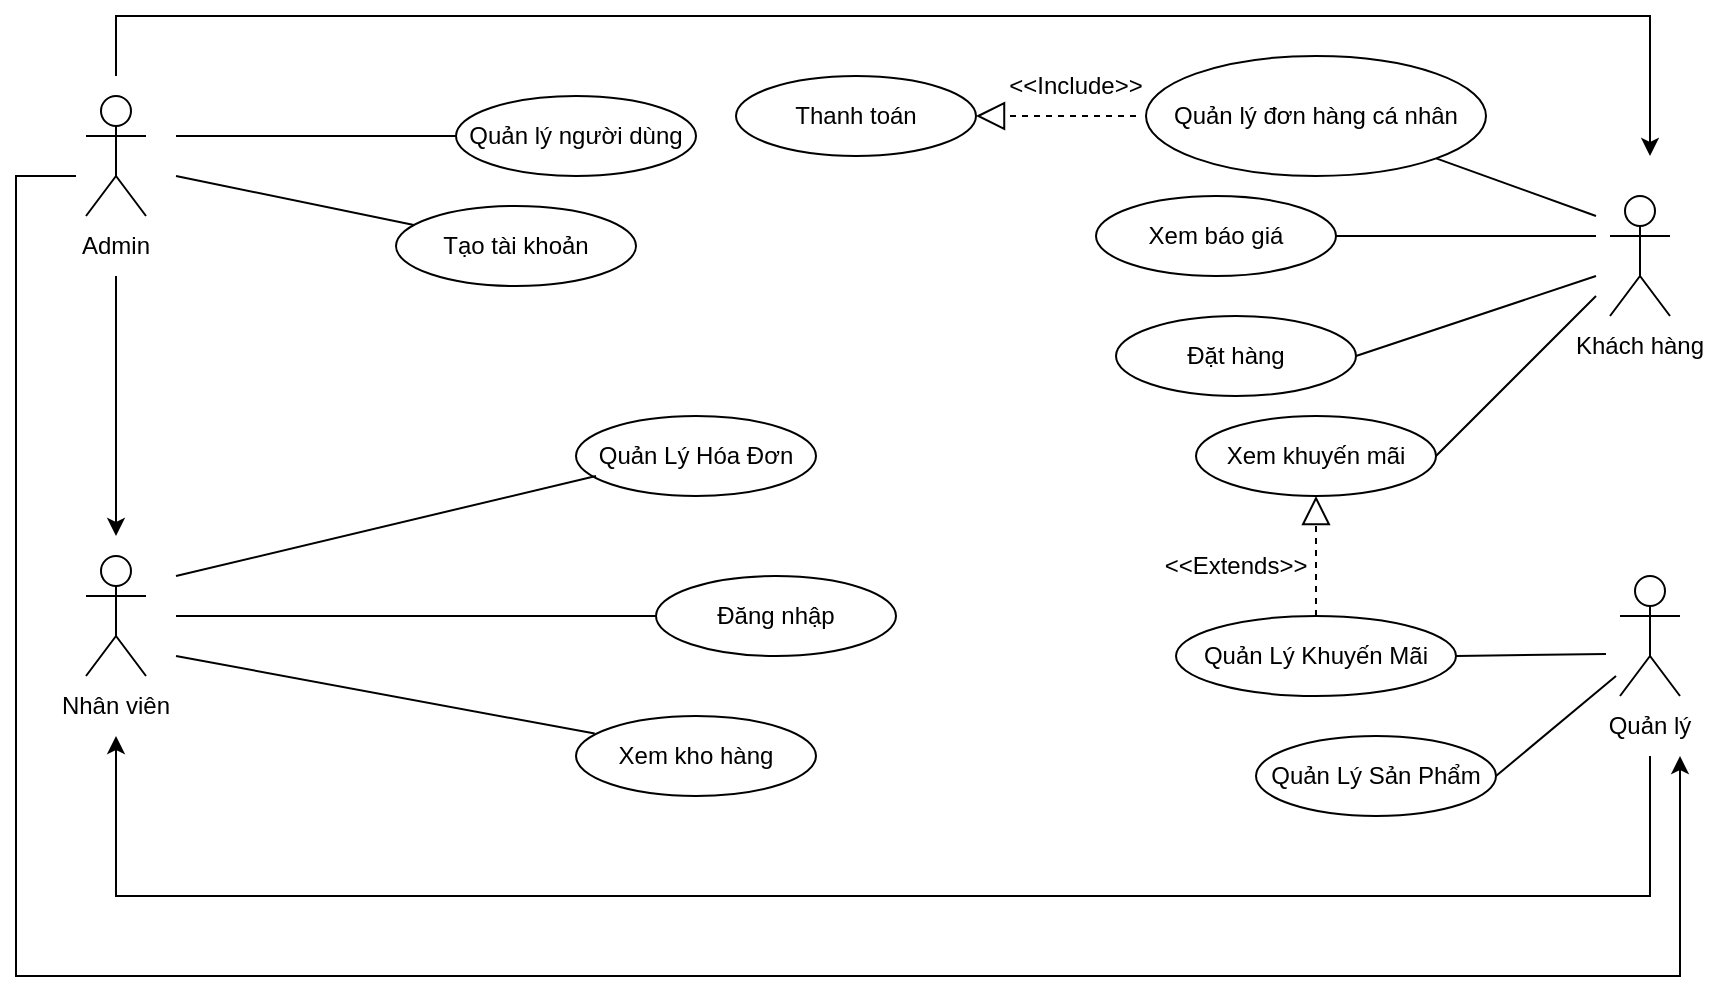 <mxfile version="20.2.7" type="github">
  <diagram id="Z0K4d841dN_GdC7LYWth" name="Trang-1">
    <mxGraphModel dx="1692" dy="483" grid="1" gridSize="10" guides="1" tooltips="1" connect="1" arrows="1" fold="1" page="1" pageScale="1" pageWidth="827" pageHeight="1169" math="0" shadow="0">
      <root>
        <mxCell id="0" />
        <mxCell id="1" parent="0" />
        <mxCell id="aPQ3o3ZtKDtd-mwTrnXC-591" value="Actor" style="shape=umlActor;verticalLabelPosition=bottom;verticalAlign=top;html=1;outlineConnect=0;labelPadding=0;noLabel=1;" vertex="1" parent="1">
          <mxGeometry x="-785" y="60" width="30" height="60" as="geometry" />
        </mxCell>
        <mxCell id="aPQ3o3ZtKDtd-mwTrnXC-592" value="Admin" style="text;html=1;strokeColor=none;fillColor=none;align=center;verticalAlign=middle;whiteSpace=wrap;rounded=0;" vertex="1" parent="1">
          <mxGeometry x="-800" y="120" width="60" height="30" as="geometry" />
        </mxCell>
        <mxCell id="aPQ3o3ZtKDtd-mwTrnXC-593" value="Actor" style="shape=umlActor;verticalLabelPosition=bottom;verticalAlign=top;html=1;outlineConnect=0;labelPadding=0;noLabel=1;" vertex="1" parent="1">
          <mxGeometry x="-785" y="290" width="30" height="60" as="geometry" />
        </mxCell>
        <mxCell id="aPQ3o3ZtKDtd-mwTrnXC-594" value="Nhân viên" style="text;html=1;strokeColor=none;fillColor=none;align=center;verticalAlign=middle;whiteSpace=wrap;rounded=0;" vertex="1" parent="1">
          <mxGeometry x="-800" y="350" width="60" height="30" as="geometry" />
        </mxCell>
        <mxCell id="aPQ3o3ZtKDtd-mwTrnXC-595" value="Actor" style="shape=umlActor;verticalLabelPosition=bottom;verticalAlign=top;html=1;outlineConnect=0;labelPadding=0;noLabel=1;" vertex="1" parent="1">
          <mxGeometry x="-18" y="300" width="30" height="60" as="geometry" />
        </mxCell>
        <mxCell id="aPQ3o3ZtKDtd-mwTrnXC-596" value="Quản lý" style="text;html=1;strokeColor=none;fillColor=none;align=center;verticalAlign=middle;whiteSpace=wrap;rounded=0;" vertex="1" parent="1">
          <mxGeometry x="-33" y="360" width="60" height="30" as="geometry" />
        </mxCell>
        <mxCell id="aPQ3o3ZtKDtd-mwTrnXC-597" value="Actor" style="shape=umlActor;verticalLabelPosition=bottom;verticalAlign=top;html=1;outlineConnect=0;labelPadding=0;noLabel=1;" vertex="1" parent="1">
          <mxGeometry x="-23" y="110" width="30" height="60" as="geometry" />
        </mxCell>
        <mxCell id="aPQ3o3ZtKDtd-mwTrnXC-598" value="Khách hàng" style="text;html=1;strokeColor=none;fillColor=none;align=center;verticalAlign=middle;whiteSpace=wrap;rounded=0;" vertex="1" parent="1">
          <mxGeometry x="-43" y="170" width="70" height="30" as="geometry" />
        </mxCell>
        <mxCell id="aPQ3o3ZtKDtd-mwTrnXC-599" value="Đăng nhập" style="ellipse;whiteSpace=wrap;html=1;" vertex="1" parent="1">
          <mxGeometry x="-500" y="300" width="120" height="40" as="geometry" />
        </mxCell>
        <mxCell id="aPQ3o3ZtKDtd-mwTrnXC-600" value="" style="endArrow=none;html=1;rounded=0;entryX=0;entryY=0.5;entryDx=0;entryDy=0;" edge="1" parent="1" target="aPQ3o3ZtKDtd-mwTrnXC-599">
          <mxGeometry width="50" height="50" relative="1" as="geometry">
            <mxPoint x="-740" y="320" as="sourcePoint" />
            <mxPoint x="-410" y="250" as="targetPoint" />
          </mxGeometry>
        </mxCell>
        <mxCell id="aPQ3o3ZtKDtd-mwTrnXC-601" value="" style="endArrow=classic;html=1;rounded=0;exitX=0.5;exitY=1;exitDx=0;exitDy=0;" edge="1" parent="1" source="aPQ3o3ZtKDtd-mwTrnXC-592">
          <mxGeometry width="50" height="50" relative="1" as="geometry">
            <mxPoint x="-460" y="300" as="sourcePoint" />
            <mxPoint x="-770" y="280" as="targetPoint" />
          </mxGeometry>
        </mxCell>
        <mxCell id="aPQ3o3ZtKDtd-mwTrnXC-602" value="Tạo tài khoản" style="ellipse;whiteSpace=wrap;html=1;" vertex="1" parent="1">
          <mxGeometry x="-630" y="115" width="120" height="40" as="geometry" />
        </mxCell>
        <mxCell id="aPQ3o3ZtKDtd-mwTrnXC-603" value="Quản Lý Sản Phẩm" style="ellipse;whiteSpace=wrap;html=1;" vertex="1" parent="1">
          <mxGeometry x="-200" y="380" width="120" height="40" as="geometry" />
        </mxCell>
        <mxCell id="aPQ3o3ZtKDtd-mwTrnXC-604" value="Quản Lý Hóa Đơn" style="ellipse;whiteSpace=wrap;html=1;" vertex="1" parent="1">
          <mxGeometry x="-540" y="220" width="120" height="40" as="geometry" />
        </mxCell>
        <mxCell id="aPQ3o3ZtKDtd-mwTrnXC-605" value="Quản Lý Khuyến Mãi" style="ellipse;whiteSpace=wrap;html=1;" vertex="1" parent="1">
          <mxGeometry x="-240" y="320" width="140" height="40" as="geometry" />
        </mxCell>
        <mxCell id="aPQ3o3ZtKDtd-mwTrnXC-606" value="Quản lý đơn hàng cá nhân" style="ellipse;whiteSpace=wrap;html=1;" vertex="1" parent="1">
          <mxGeometry x="-255" y="40" width="170" height="60" as="geometry" />
        </mxCell>
        <mxCell id="aPQ3o3ZtKDtd-mwTrnXC-607" value="Xem khuyến mãi" style="ellipse;whiteSpace=wrap;html=1;" vertex="1" parent="1">
          <mxGeometry x="-230" y="220" width="120" height="40" as="geometry" />
        </mxCell>
        <mxCell id="aPQ3o3ZtKDtd-mwTrnXC-608" style="edgeStyle=orthogonalEdgeStyle;rounded=0;orthogonalLoop=1;jettySize=auto;html=1;exitX=1;exitY=0.5;exitDx=0;exitDy=0;" edge="1" parent="1" source="aPQ3o3ZtKDtd-mwTrnXC-609">
          <mxGeometry relative="1" as="geometry">
            <mxPoint x="-150" y="190" as="targetPoint" />
          </mxGeometry>
        </mxCell>
        <mxCell id="aPQ3o3ZtKDtd-mwTrnXC-609" value="Đặt hàng" style="ellipse;whiteSpace=wrap;html=1;" vertex="1" parent="1">
          <mxGeometry x="-270" y="170" width="120" height="40" as="geometry" />
        </mxCell>
        <mxCell id="aPQ3o3ZtKDtd-mwTrnXC-610" value="Xem báo giá" style="ellipse;whiteSpace=wrap;html=1;" vertex="1" parent="1">
          <mxGeometry x="-280" y="110" width="120" height="40" as="geometry" />
        </mxCell>
        <mxCell id="aPQ3o3ZtKDtd-mwTrnXC-611" value="Quản lý người dùng" style="ellipse;whiteSpace=wrap;html=1;" vertex="1" parent="1">
          <mxGeometry x="-600" y="60" width="120" height="40" as="geometry" />
        </mxCell>
        <mxCell id="aPQ3o3ZtKDtd-mwTrnXC-612" value="" style="endArrow=none;html=1;rounded=0;exitX=1;exitY=0.5;exitDx=0;exitDy=0;" edge="1" parent="1" source="aPQ3o3ZtKDtd-mwTrnXC-605">
          <mxGeometry width="50" height="50" relative="1" as="geometry">
            <mxPoint x="-185" y="339" as="sourcePoint" />
            <mxPoint x="-25" y="339" as="targetPoint" />
            <Array as="points" />
          </mxGeometry>
        </mxCell>
        <mxCell id="aPQ3o3ZtKDtd-mwTrnXC-613" value="" style="endArrow=none;html=1;rounded=0;" edge="1" parent="1" target="aPQ3o3ZtKDtd-mwTrnXC-611">
          <mxGeometry width="50" height="50" relative="1" as="geometry">
            <mxPoint x="-740" y="80" as="sourcePoint" />
            <mxPoint x="-410" y="250" as="targetPoint" />
          </mxGeometry>
        </mxCell>
        <mxCell id="aPQ3o3ZtKDtd-mwTrnXC-614" value="" style="endArrow=none;html=1;rounded=0;" edge="1" parent="1" target="aPQ3o3ZtKDtd-mwTrnXC-602">
          <mxGeometry width="50" height="50" relative="1" as="geometry">
            <mxPoint x="-740" y="100" as="sourcePoint" />
            <mxPoint x="-410" y="250" as="targetPoint" />
          </mxGeometry>
        </mxCell>
        <mxCell id="aPQ3o3ZtKDtd-mwTrnXC-615" value="" style="endArrow=none;html=1;rounded=0;exitX=1;exitY=0.5;exitDx=0;exitDy=0;" edge="1" parent="1" source="aPQ3o3ZtKDtd-mwTrnXC-607">
          <mxGeometry width="50" height="50" relative="1" as="geometry">
            <mxPoint x="-510" y="120" as="sourcePoint" />
            <mxPoint x="-30" y="160" as="targetPoint" />
          </mxGeometry>
        </mxCell>
        <mxCell id="aPQ3o3ZtKDtd-mwTrnXC-616" value="" style="endArrow=none;html=1;rounded=0;exitX=1;exitY=0.5;exitDx=0;exitDy=0;" edge="1" parent="1" source="aPQ3o3ZtKDtd-mwTrnXC-610">
          <mxGeometry width="50" height="50" relative="1" as="geometry">
            <mxPoint x="-510" y="120" as="sourcePoint" />
            <mxPoint x="-30" y="130" as="targetPoint" />
          </mxGeometry>
        </mxCell>
        <mxCell id="aPQ3o3ZtKDtd-mwTrnXC-617" value="" style="endArrow=none;html=1;rounded=0;exitX=1;exitY=0.5;exitDx=0;exitDy=0;" edge="1" parent="1" source="aPQ3o3ZtKDtd-mwTrnXC-609">
          <mxGeometry width="50" height="50" relative="1" as="geometry">
            <mxPoint x="-510" y="120" as="sourcePoint" />
            <mxPoint x="-30" y="150" as="targetPoint" />
          </mxGeometry>
        </mxCell>
        <mxCell id="aPQ3o3ZtKDtd-mwTrnXC-618" value="" style="endArrow=none;html=1;rounded=0;exitX=1;exitY=1;exitDx=0;exitDy=0;" edge="1" parent="1" source="aPQ3o3ZtKDtd-mwTrnXC-606">
          <mxGeometry width="50" height="50" relative="1" as="geometry">
            <mxPoint x="-510" y="120" as="sourcePoint" />
            <mxPoint x="-30" y="120" as="targetPoint" />
          </mxGeometry>
        </mxCell>
        <mxCell id="aPQ3o3ZtKDtd-mwTrnXC-619" value="" style="endArrow=classic;html=1;rounded=0;exitX=0.5;exitY=1;exitDx=0;exitDy=0;entryX=0.5;entryY=1;entryDx=0;entryDy=0;" edge="1" parent="1" source="aPQ3o3ZtKDtd-mwTrnXC-596" target="aPQ3o3ZtKDtd-mwTrnXC-594">
          <mxGeometry width="50" height="50" relative="1" as="geometry">
            <mxPoint x="-390" y="260" as="sourcePoint" />
            <mxPoint x="-340" y="210" as="targetPoint" />
            <Array as="points">
              <mxPoint x="-3" y="460" />
              <mxPoint x="-770" y="460" />
            </Array>
          </mxGeometry>
        </mxCell>
        <mxCell id="aPQ3o3ZtKDtd-mwTrnXC-620" value="" style="endArrow=none;html=1;rounded=0;" edge="1" parent="1">
          <mxGeometry width="50" height="50" relative="1" as="geometry">
            <mxPoint x="-530" y="250" as="sourcePoint" />
            <mxPoint x="-740" y="300" as="targetPoint" />
          </mxGeometry>
        </mxCell>
        <mxCell id="aPQ3o3ZtKDtd-mwTrnXC-621" value="" style="endArrow=none;html=1;rounded=0;exitX=1;exitY=0.5;exitDx=0;exitDy=0;" edge="1" parent="1" source="aPQ3o3ZtKDtd-mwTrnXC-603">
          <mxGeometry width="50" height="50" relative="1" as="geometry">
            <mxPoint x="-410" y="280" as="sourcePoint" />
            <mxPoint x="-20" y="350" as="targetPoint" />
          </mxGeometry>
        </mxCell>
        <mxCell id="aPQ3o3ZtKDtd-mwTrnXC-622" value="Xem kho hàng" style="ellipse;whiteSpace=wrap;html=1;" vertex="1" parent="1">
          <mxGeometry x="-540" y="370" width="120" height="40" as="geometry" />
        </mxCell>
        <mxCell id="aPQ3o3ZtKDtd-mwTrnXC-623" value="" style="endArrow=none;html=1;rounded=0;exitX=0.078;exitY=0.22;exitDx=0;exitDy=0;exitPerimeter=0;" edge="1" parent="1" source="aPQ3o3ZtKDtd-mwTrnXC-622">
          <mxGeometry width="50" height="50" relative="1" as="geometry">
            <mxPoint x="-450" y="360" as="sourcePoint" />
            <mxPoint x="-740" y="340" as="targetPoint" />
          </mxGeometry>
        </mxCell>
        <mxCell id="aPQ3o3ZtKDtd-mwTrnXC-624" value="" style="endArrow=classic;html=1;rounded=0;entryX=0.75;entryY=1;entryDx=0;entryDy=0;" edge="1" parent="1" target="aPQ3o3ZtKDtd-mwTrnXC-596">
          <mxGeometry width="50" height="50" relative="1" as="geometry">
            <mxPoint x="-790" y="100" as="sourcePoint" />
            <mxPoint x="-270" y="290" as="targetPoint" />
            <Array as="points">
              <mxPoint x="-820" y="100" />
              <mxPoint x="-820" y="500" />
              <mxPoint x="12" y="500" />
            </Array>
          </mxGeometry>
        </mxCell>
        <mxCell id="aPQ3o3ZtKDtd-mwTrnXC-625" value="" style="endArrow=classic;html=1;rounded=0;" edge="1" parent="1">
          <mxGeometry width="50" height="50" relative="1" as="geometry">
            <mxPoint x="-770" y="50" as="sourcePoint" />
            <mxPoint x="-3" y="90" as="targetPoint" />
            <Array as="points">
              <mxPoint x="-770" y="20" />
              <mxPoint x="-3" y="20" />
            </Array>
          </mxGeometry>
        </mxCell>
        <mxCell id="aPQ3o3ZtKDtd-mwTrnXC-626" value="Thanh toán" style="ellipse;whiteSpace=wrap;html=1;" vertex="1" parent="1">
          <mxGeometry x="-460" y="50" width="120" height="40" as="geometry" />
        </mxCell>
        <mxCell id="aPQ3o3ZtKDtd-mwTrnXC-627" value="" style="endArrow=block;dashed=1;endFill=0;endSize=12;html=1;rounded=0;entryX=1;entryY=0.5;entryDx=0;entryDy=0;" edge="1" parent="1" target="aPQ3o3ZtKDtd-mwTrnXC-626">
          <mxGeometry width="160" relative="1" as="geometry">
            <mxPoint x="-260" y="70" as="sourcePoint" />
            <mxPoint x="-340" y="280" as="targetPoint" />
          </mxGeometry>
        </mxCell>
        <mxCell id="aPQ3o3ZtKDtd-mwTrnXC-628" value="&amp;lt;&amp;lt;Include&amp;gt;&amp;gt;" style="text;html=1;strokeColor=none;fillColor=none;align=center;verticalAlign=middle;whiteSpace=wrap;rounded=0;" vertex="1" parent="1">
          <mxGeometry x="-320" y="40" width="60" height="30" as="geometry" />
        </mxCell>
        <mxCell id="aPQ3o3ZtKDtd-mwTrnXC-629" value="" style="endArrow=block;dashed=1;endFill=0;endSize=12;html=1;rounded=0;exitX=0.5;exitY=0;exitDx=0;exitDy=0;entryX=0.5;entryY=1;entryDx=0;entryDy=0;" edge="1" parent="1" source="aPQ3o3ZtKDtd-mwTrnXC-605" target="aPQ3o3ZtKDtd-mwTrnXC-607">
          <mxGeometry width="160" relative="1" as="geometry">
            <mxPoint x="-500" y="280" as="sourcePoint" />
            <mxPoint x="-340" y="280" as="targetPoint" />
          </mxGeometry>
        </mxCell>
        <mxCell id="aPQ3o3ZtKDtd-mwTrnXC-630" value="&amp;lt;&amp;lt;Extends&amp;gt;&amp;gt;" style="text;html=1;strokeColor=none;fillColor=none;align=center;verticalAlign=middle;whiteSpace=wrap;rounded=0;" vertex="1" parent="1">
          <mxGeometry x="-240" y="280" width="60" height="30" as="geometry" />
        </mxCell>
      </root>
    </mxGraphModel>
  </diagram>
</mxfile>
